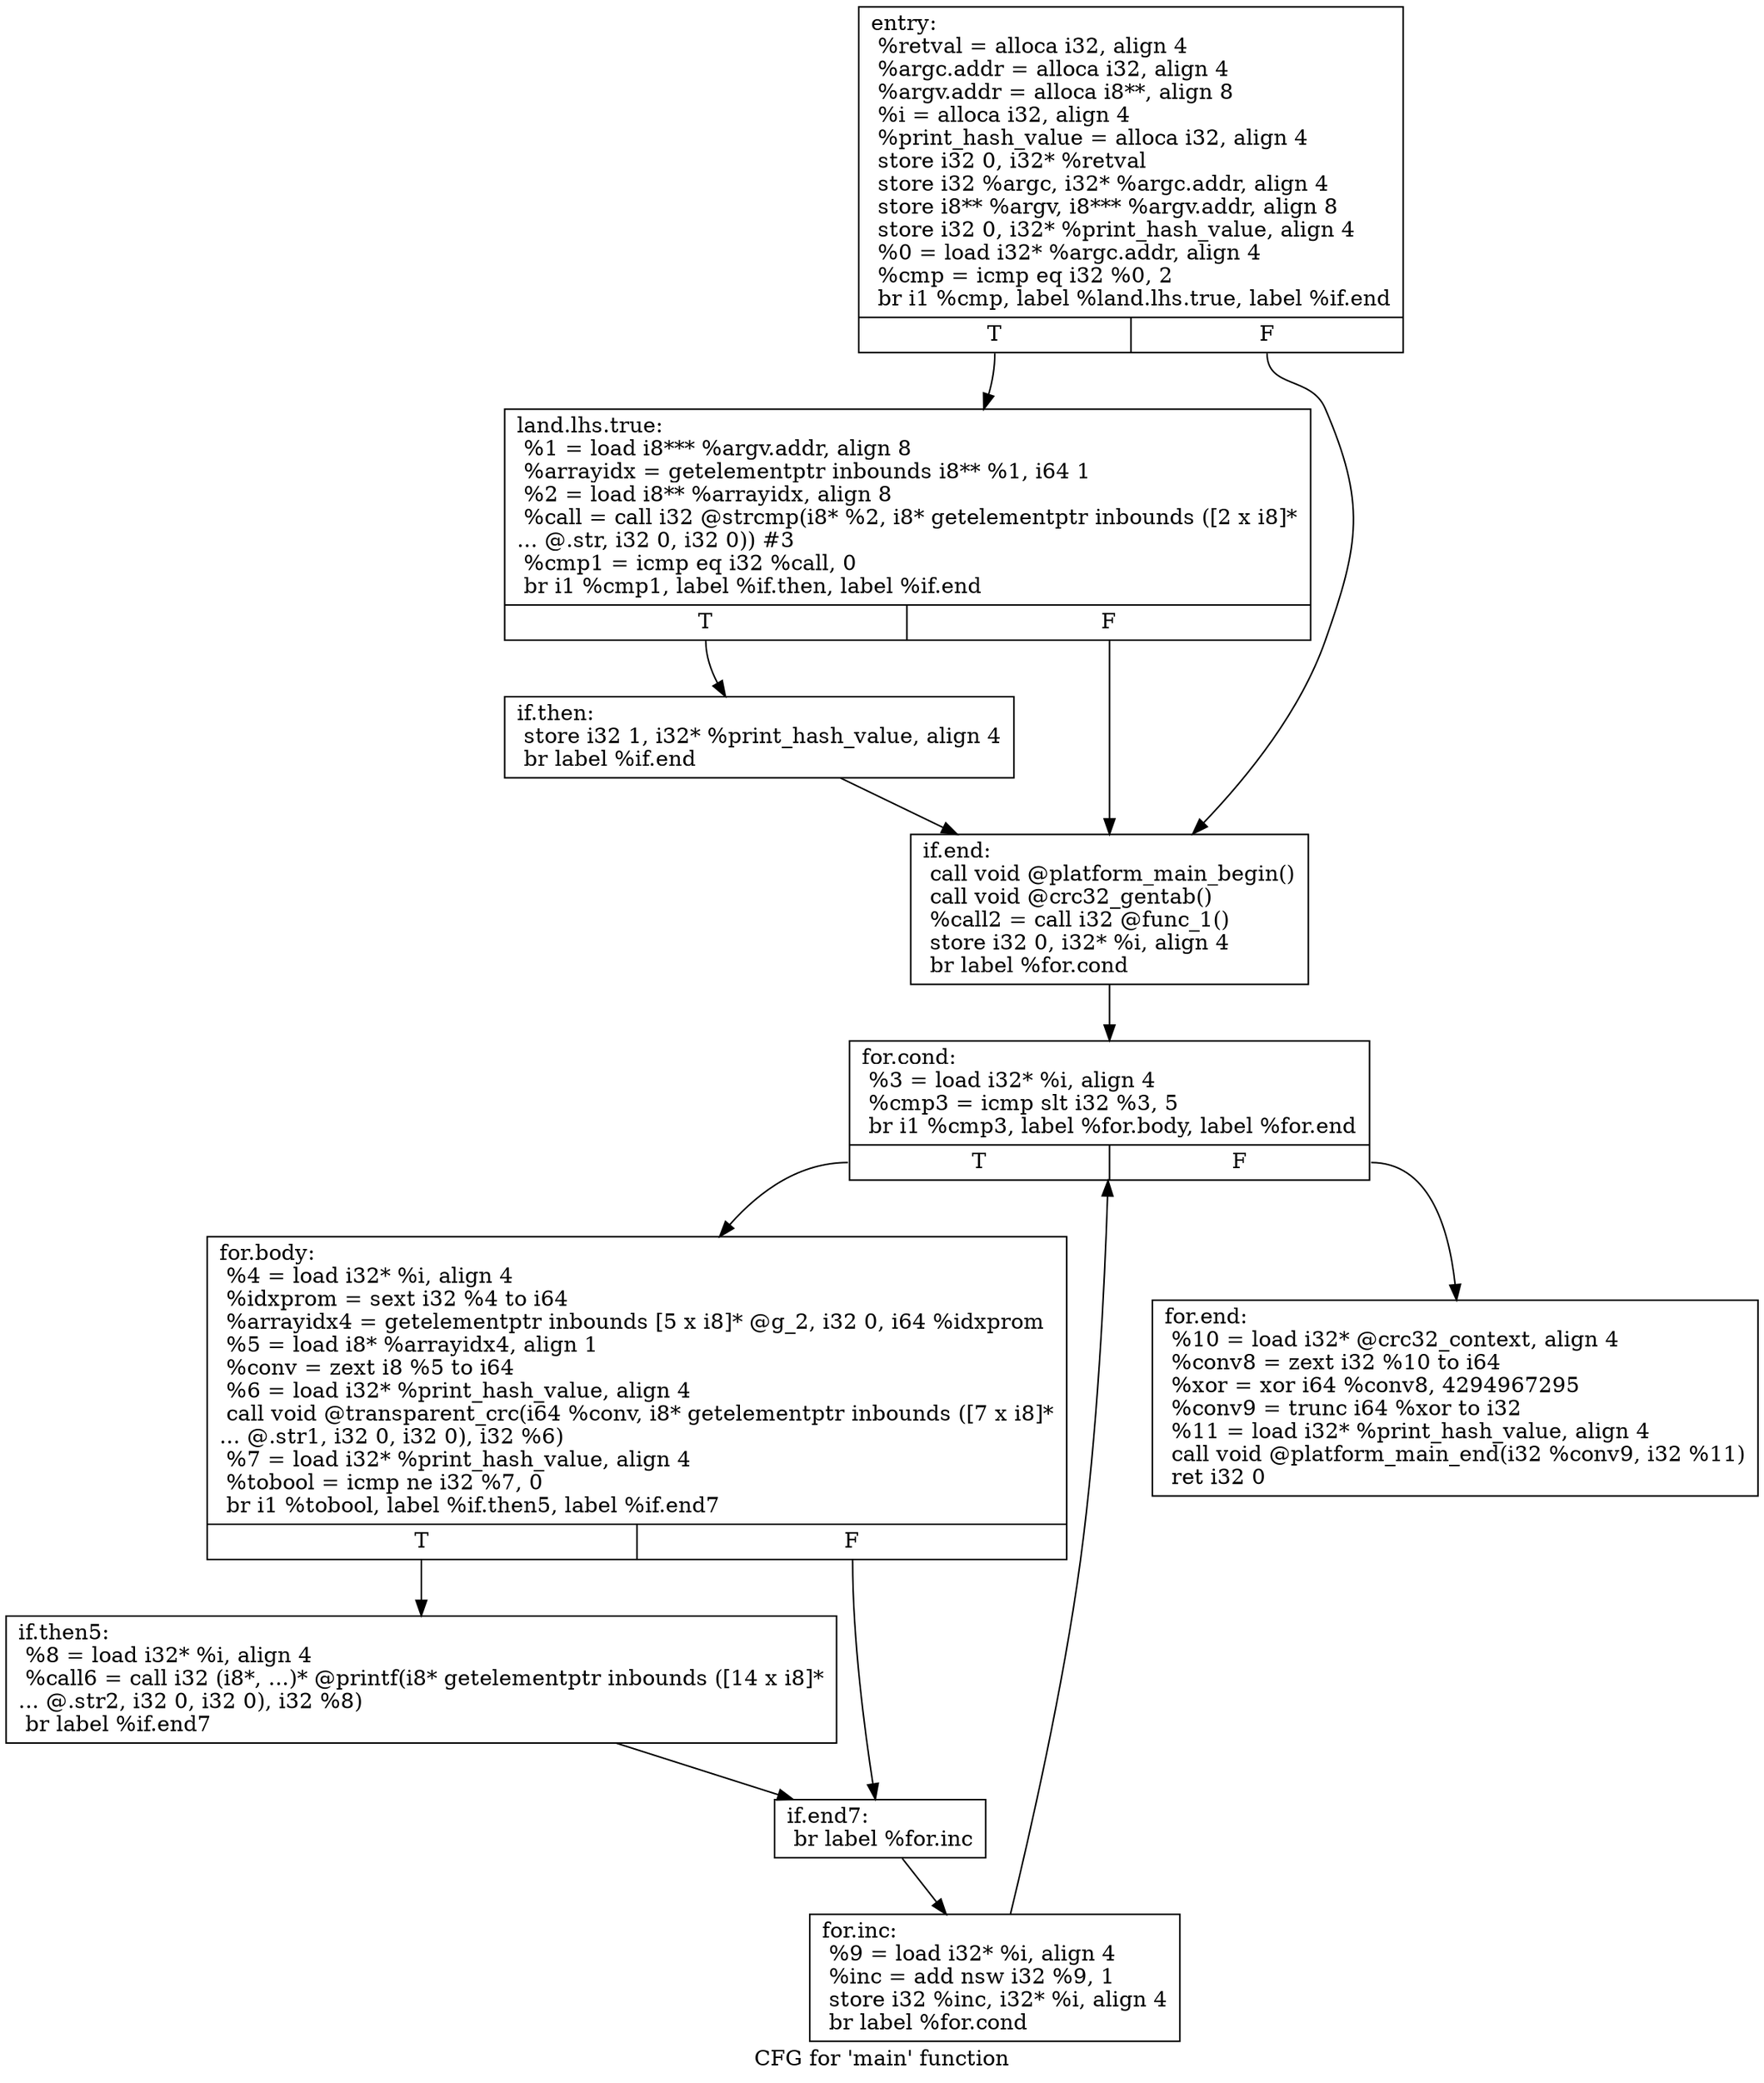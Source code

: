 digraph "CFG for 'main' function" {
	label="CFG for 'main' function";

	Node0xb220150 [shape=record,label="{entry:\l  %retval = alloca i32, align 4\l  %argc.addr = alloca i32, align 4\l  %argv.addr = alloca i8**, align 8\l  %i = alloca i32, align 4\l  %print_hash_value = alloca i32, align 4\l  store i32 0, i32* %retval\l  store i32 %argc, i32* %argc.addr, align 4\l  store i8** %argv, i8*** %argv.addr, align 8\l  store i32 0, i32* %print_hash_value, align 4\l  %0 = load i32* %argc.addr, align 4\l  %cmp = icmp eq i32 %0, 2\l  br i1 %cmp, label %land.lhs.true, label %if.end\l|{<s0>T|<s1>F}}"];
	Node0xb220150:s0 -> Node0xb220180;
	Node0xb220150:s1 -> Node0xb2201e0;
	Node0xb220180 [shape=record,label="{land.lhs.true:                                    \l  %1 = load i8*** %argv.addr, align 8\l  %arrayidx = getelementptr inbounds i8** %1, i64 1\l  %2 = load i8** %arrayidx, align 8\l  %call = call i32 @strcmp(i8* %2, i8* getelementptr inbounds ([2 x i8]*\l... @.str, i32 0, i32 0)) #3\l  %cmp1 = icmp eq i32 %call, 0\l  br i1 %cmp1, label %if.then, label %if.end\l|{<s0>T|<s1>F}}"];
	Node0xb220180:s0 -> Node0xb2201b0;
	Node0xb220180:s1 -> Node0xb2201e0;
	Node0xb2201b0 [shape=record,label="{if.then:                                          \l  store i32 1, i32* %print_hash_value, align 4\l  br label %if.end\l}"];
	Node0xb2201b0 -> Node0xb2201e0;
	Node0xb2201e0 [shape=record,label="{if.end:                                           \l  call void @platform_main_begin()\l  call void @crc32_gentab()\l  %call2 = call i32 @func_1()\l  store i32 0, i32* %i, align 4\l  br label %for.cond\l}"];
	Node0xb2201e0 -> Node0xb220210;
	Node0xb220210 [shape=record,label="{for.cond:                                         \l  %3 = load i32* %i, align 4\l  %cmp3 = icmp slt i32 %3, 5\l  br i1 %cmp3, label %for.body, label %for.end\l|{<s0>T|<s1>F}}"];
	Node0xb220210:s0 -> Node0xb220240;
	Node0xb220210:s1 -> Node0xb21f400;
	Node0xb220240 [shape=record,label="{for.body:                                         \l  %4 = load i32* %i, align 4\l  %idxprom = sext i32 %4 to i64\l  %arrayidx4 = getelementptr inbounds [5 x i8]* @g_2, i32 0, i64 %idxprom\l  %5 = load i8* %arrayidx4, align 1\l  %conv = zext i8 %5 to i64\l  %6 = load i32* %print_hash_value, align 4\l  call void @transparent_crc(i64 %conv, i8* getelementptr inbounds ([7 x i8]*\l... @.str1, i32 0, i32 0), i32 %6)\l  %7 = load i32* %print_hash_value, align 4\l  %tobool = icmp ne i32 %7, 0\l  br i1 %tobool, label %if.then5, label %if.end7\l|{<s0>T|<s1>F}}"];
	Node0xb220240:s0 -> Node0xb21f370;
	Node0xb220240:s1 -> Node0xb21f3a0;
	Node0xb21f370 [shape=record,label="{if.then5:                                         \l  %8 = load i32* %i, align 4\l  %call6 = call i32 (i8*, ...)* @printf(i8* getelementptr inbounds ([14 x i8]*\l... @.str2, i32 0, i32 0), i32 %8)\l  br label %if.end7\l}"];
	Node0xb21f370 -> Node0xb21f3a0;
	Node0xb21f3a0 [shape=record,label="{if.end7:                                          \l  br label %for.inc\l}"];
	Node0xb21f3a0 -> Node0xb21f3d0;
	Node0xb21f3d0 [shape=record,label="{for.inc:                                          \l  %9 = load i32* %i, align 4\l  %inc = add nsw i32 %9, 1\l  store i32 %inc, i32* %i, align 4\l  br label %for.cond\l}"];
	Node0xb21f3d0 -> Node0xb220210;
	Node0xb21f400 [shape=record,label="{for.end:                                          \l  %10 = load i32* @crc32_context, align 4\l  %conv8 = zext i32 %10 to i64\l  %xor = xor i64 %conv8, 4294967295\l  %conv9 = trunc i64 %xor to i32\l  %11 = load i32* %print_hash_value, align 4\l  call void @platform_main_end(i32 %conv9, i32 %11)\l  ret i32 0\l}"];
}

